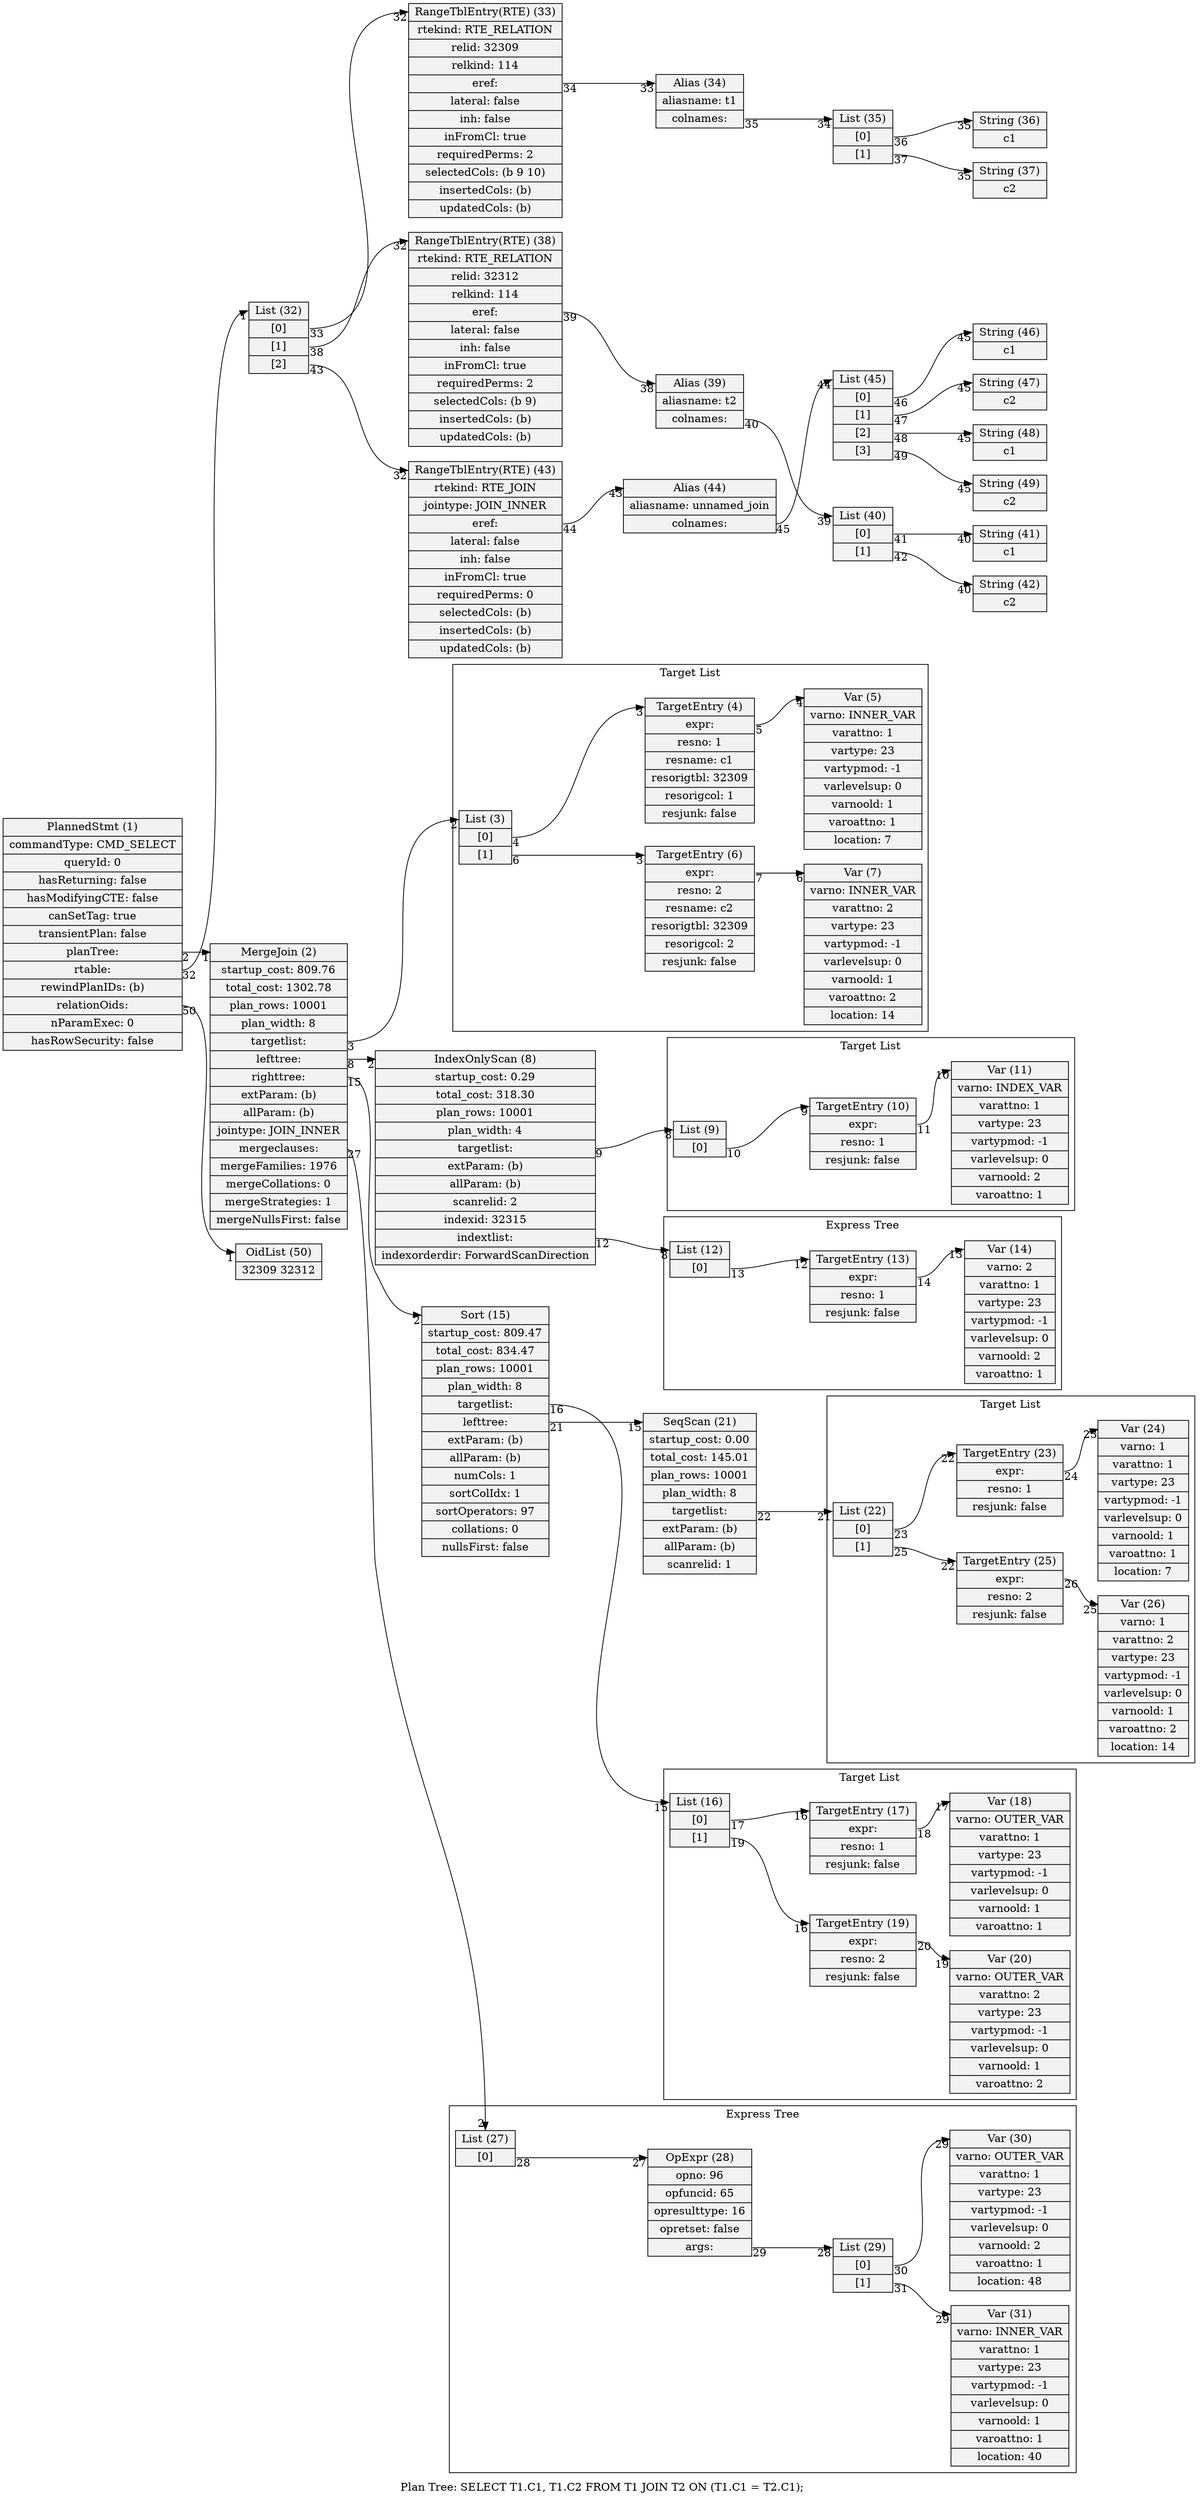 digraph {
graph [rankdir = "LR", label = "Plan Tree: SELECT T1.C1, T1.C2 FROM T1 JOIN T2 ON (T1.C1 = T2.C1);"]
node  [shape=record,style=filled,fillcolor=gray95]
edge  [arrowtail=empty]
34[label = "<head> Alias (34)|aliasname: t1|<colnames> colnames: "]
36[label = "<head> String (36)|c1"]
35[label = "<head> List (35)|<1> [0]|<2> [1]"]
37[label = "<head> String (37)|c2"]
39[label = "<head> Alias (39)|aliasname: t2|<colnames> colnames: "]
41[label = "<head> String (41)|c1"]
40[label = "<head> List (40)|<1> [0]|<2> [1]"]
42[label = "<head> String (42)|c2"]
46[label = "<head> String (46)|c1"]
47[label = "<head> String (47)|c2"]
48[label = "<head> String (48)|c1"]
49[label = "<head> String (49)|c2"]
44[label = "<head> Alias (44)|aliasname: unnamed_join|<colnames> colnames: "]
45[label = "<head> List (45)|<1> [0]|<2> [1]|<3> [2]|<4> [3]"]
8[label = "<head> IndexOnlyScan (8)|startup_cost: 0.29|total_cost: 318.30|plan_rows: 10001|plan_width: 4|<targetlist> targetlist: |extParam: (b)|allParam: (b)|scanrelid: 2|indexid: 32315|<indextlist> indextlist: |indexorderdir: ForwardScanDirection"]
21[label = "<head> SeqScan (21)|startup_cost: 0.00|total_cost: 145.01|plan_rows: 10001|plan_width: 8|<targetlist> targetlist: |extParam: (b)|allParam: (b)|scanrelid: 1"]
15[label = "<head> Sort (15)|startup_cost: 809.47|total_cost: 834.47|plan_rows: 10001|plan_width: 8|<targetlist> targetlist: |<lefttree> lefttree: |extParam: (b)|allParam: (b)|numCols: 1|sortColIdx: 1|sortOperators: 97|collations: 0|nullsFirst: false"]
2[label = "<head> MergeJoin (2)|startup_cost: 809.76|total_cost: 1302.78|plan_rows: 10001|plan_width: 8|<targetlist> targetlist: |<lefttree> lefttree: |<righttree> righttree: |extParam: (b)|allParam: (b)|jointype: JOIN_INNER|<mergeclauses> mergeclauses: |mergeFamilies: 1976|mergeCollations: 0|mergeStrategies: 1|mergeNullsFirst: false"]
33[label = "<head> RangeTblEntry(RTE) (33)|rtekind: RTE_RELATION|relid: 32309|relkind: 114|<eref> eref: |lateral: false|inh: false|inFromCl: true|requiredPerms: 2|selectedCols: (b 9 10)|insertedCols: (b)|updatedCols: (b)"]
32[label = "<head> List (32)|<1> [0]|<2> [1]|<3> [2]"]
50[label = "<head> OidList (50)|32309 32312 "]
38[label = "<head> RangeTblEntry(RTE) (38)|rtekind: RTE_RELATION|relid: 32312|relkind: 114|<eref> eref: |lateral: false|inh: false|inFromCl: true|requiredPerms: 2|selectedCols: (b 9)|insertedCols: (b)|updatedCols: (b)"]
43[label = "<head> RangeTblEntry(RTE) (43)|rtekind: RTE_JOIN|jointype: JOIN_INNER|<eref> eref: |lateral: false|inh: false|inFromCl: true|requiredPerms: 0|selectedCols: (b)|insertedCols: (b)|updatedCols: (b)"]
1[label = "<head> PlannedStmt (1)|commandType: CMD_SELECT|queryId: 0|hasReturning: false|hasModifyingCTE: false|canSetTag: true|transientPlan: false|<planTree> planTree: |<rtable> rtable: |rewindPlanIDs: (b)|<relationOids> relationOids: |nParamExec: 0|hasRowSecurity: false"]

34:colnames -> 35:head [headlabel = "34", taillabel = "35"]
35:1 -> 36:head [headlabel = "35", taillabel = "36"]
35:2 -> 37:head [headlabel = "35", taillabel = "37"]
39:colnames -> 40:head [headlabel = "39", taillabel = "40"]
40:1 -> 41:head [headlabel = "40", taillabel = "41"]
40:2 -> 42:head [headlabel = "40", taillabel = "42"]
44:colnames -> 45:head [headlabel = "44", taillabel = "45"]
45:1 -> 46:head [headlabel = "45", taillabel = "46"]
45:2 -> 47:head [headlabel = "45", taillabel = "47"]
45:3 -> 48:head [headlabel = "45", taillabel = "48"]
45:4 -> 49:head [headlabel = "45", taillabel = "49"]
8:indextlist -> 12:head [headlabel = "8", taillabel = "12"]
8:targetlist -> 9:head [headlabel = "8", taillabel = "9"]
21:targetlist -> 22:head [headlabel = "21", taillabel = "22"]
15:lefttree -> 21:head [headlabel = "15", taillabel = "21"]
15:targetlist -> 16:head [headlabel = "15", taillabel = "16"]
2:lefttree -> 8:head [headlabel = "2", taillabel = "8"]
2:righttree -> 15:head [headlabel = "2", taillabel = "15"]
2:mergeclauses -> 27:head [headlabel = "2", taillabel = "27"]
2:targetlist -> 3:head [headlabel = "2", taillabel = "3"]
33:eref -> 34:head [headlabel = "33", taillabel = "34"]
32:1 -> 33:head [headlabel = "32", taillabel = "33"]
32:2 -> 38:head [headlabel = "32", taillabel = "38"]
32:3 -> 43:head [headlabel = "32", taillabel = "43"]
38:eref -> 39:head [headlabel = "38", taillabel = "39"]
43:eref -> 44:head [headlabel = "43", taillabel = "44"]
1:planTree -> 2:head [headlabel = "1", taillabel = "2"]
1:rtable -> 32:head [headlabel = "1", taillabel = "32"]
1:relationOids -> 50:head [headlabel = "1", taillabel = "50"]

subgraph cluster_0 {
	label = "Express Tree";
	14[label = "<head> Var (14)|varno: 2|varattno: 1|vartype: 23|vartypmod: -1|varlevelsup: 0|varnoold: 2|varoattno: 1"]
	13[label = "<head> TargetEntry (13)|<expr> expr: |resno: 1|resjunk: false"]
	12[label = "<head> List (12)|<1> [0]"]

	13:expr -> 14:head [headlabel = "13", taillabel = "14"]
	12:1 -> 13:head [headlabel = "12", taillabel = "13"]
}

subgraph cluster_1 {
	label = "Target List";
	24[label = "<head> Var (24)|varno: 1|varattno: 1|vartype: 23|vartypmod: -1|varlevelsup: 0|varnoold: 1|varoattno: 1|location: 7"]
	23[label = "<head> TargetEntry (23)|<expr> expr: |resno: 1|resjunk: false"]
	22[label = "<head> List (22)|<1> [0]|<2> [1]"]
	26[label = "<head> Var (26)|varno: 1|varattno: 2|vartype: 23|vartypmod: -1|varlevelsup: 0|varnoold: 1|varoattno: 2|location: 14"]
	25[label = "<head> TargetEntry (25)|<expr> expr: |resno: 2|resjunk: false"]

	23:expr -> 24:head [headlabel = "23", taillabel = "24"]
	22:1 -> 23:head [headlabel = "22", taillabel = "23"]
	22:2 -> 25:head [headlabel = "22", taillabel = "25"]
	25:expr -> 26:head [headlabel = "25", taillabel = "26"]
}

subgraph cluster_2 {
	label = "Target List";
	9[label = "<head> List (9)|<1> [0]"]
	10[label = "<head> TargetEntry (10)|<expr> expr: |resno: 1|resjunk: false"]
	11[label = "<head> Var (11)|varno: INDEX_VAR|varattno: 1|vartype: 23|vartypmod: -1|varlevelsup: 0|varnoold: 2|varoattno: 1"]

	9:1 -> 10:head [headlabel = "9", taillabel = "10"]
	10:expr -> 11:head [headlabel = "10", taillabel = "11"]
}

subgraph cluster_3 {
	label = "Target List";
	16[label = "<head> List (16)|<1> [0]|<2> [1]"]
	18[label = "<head> Var (18)|varno: OUTER_VAR|varattno: 1|vartype: 23|vartypmod: -1|varlevelsup: 0|varnoold: 1|varoattno: 1"]
	17[label = "<head> TargetEntry (17)|<expr> expr: |resno: 1|resjunk: false"]
	20[label = "<head> Var (20)|varno: OUTER_VAR|varattno: 2|vartype: 23|vartypmod: -1|varlevelsup: 0|varnoold: 1|varoattno: 2"]
	19[label = "<head> TargetEntry (19)|<expr> expr: |resno: 2|resjunk: false"]

	16:1 -> 17:head [headlabel = "16", taillabel = "17"]
	16:2 -> 19:head [headlabel = "16", taillabel = "19"]
	17:expr -> 18:head [headlabel = "17", taillabel = "18"]
	19:expr -> 20:head [headlabel = "19", taillabel = "20"]
}

subgraph cluster_4 {
	label = "Express Tree";
	28[label = "<head> OpExpr (28)|opno: 96|opfuncid: 65|opresulttype: 16|opretset: false|<args> args: "]
	30[label = "<head> Var (30)|varno: OUTER_VAR|varattno: 1|vartype: 23|vartypmod: -1|varlevelsup: 0|varnoold: 2|varoattno: 1|location: 48"]
	29[label = "<head> List (29)|<1> [0]|<2> [1]"]
	31[label = "<head> Var (31)|varno: INNER_VAR|varattno: 1|vartype: 23|vartypmod: -1|varlevelsup: 0|varnoold: 1|varoattno: 1|location: 40"]
	27[label = "<head> List (27)|<1> [0]"]

	28:args -> 29:head [headlabel = "28", taillabel = "29"]
	29:1 -> 30:head [headlabel = "29", taillabel = "30"]
	29:2 -> 31:head [headlabel = "29", taillabel = "31"]
	27:1 -> 28:head [headlabel = "27", taillabel = "28"]
}

subgraph cluster_5 {
	label = "Target List";
	4[label = "<head> TargetEntry (4)|<expr> expr: |resno: 1|resname: c1|resorigtbl: 32309|resorigcol: 1|resjunk: false"]
	5[label = "<head> Var (5)|varno: INNER_VAR|varattno: 1|vartype: 23|vartypmod: -1|varlevelsup: 0|varnoold: 1|varoattno: 1|location: 7"]
	3[label = "<head> List (3)|<1> [0]|<2> [1]"]
	6[label = "<head> TargetEntry (6)|<expr> expr: |resno: 2|resname: c2|resorigtbl: 32309|resorigcol: 2|resjunk: false"]
	7[label = "<head> Var (7)|varno: INNER_VAR|varattno: 2|vartype: 23|vartypmod: -1|varlevelsup: 0|varnoold: 1|varoattno: 2|location: 14"]

	4:expr -> 5:head [headlabel = "4", taillabel = "5"]
	3:1 -> 4:head [headlabel = "3", taillabel = "4"]
	3:2 -> 6:head [headlabel = "3", taillabel = "6"]
	6:expr -> 7:head [headlabel = "6", taillabel = "7"]
}

}

